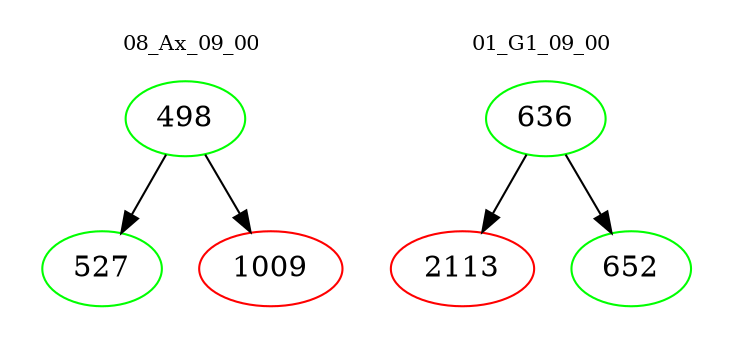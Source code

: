 digraph{
subgraph cluster_0 {
color = white
label = "08_Ax_09_00";
fontsize=10;
T0_498 [label="498", color="green"]
T0_498 -> T0_527 [color="black"]
T0_527 [label="527", color="green"]
T0_498 -> T0_1009 [color="black"]
T0_1009 [label="1009", color="red"]
}
subgraph cluster_1 {
color = white
label = "01_G1_09_00";
fontsize=10;
T1_636 [label="636", color="green"]
T1_636 -> T1_2113 [color="black"]
T1_2113 [label="2113", color="red"]
T1_636 -> T1_652 [color="black"]
T1_652 [label="652", color="green"]
}
}
